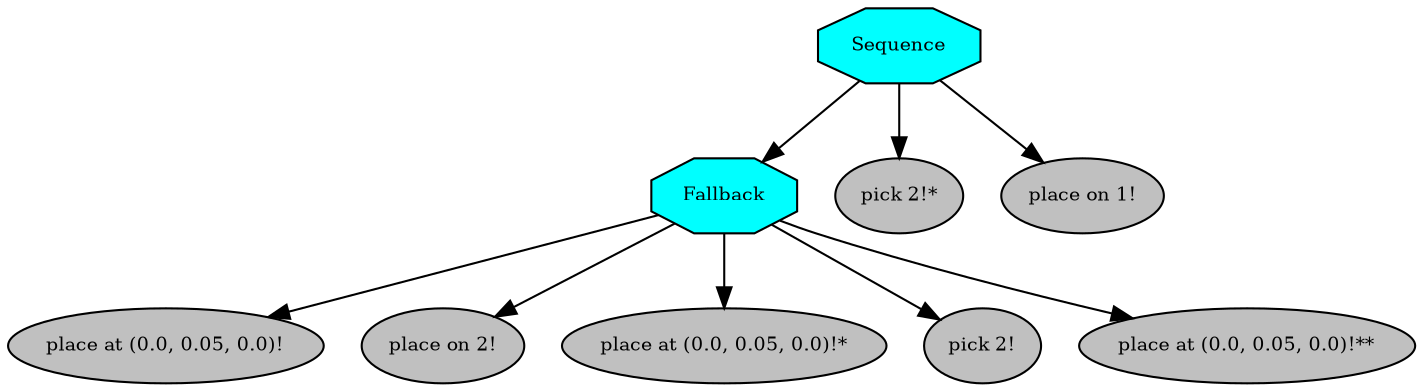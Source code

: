 digraph pastafarianism {
ordering=out;
graph [fontname="times-roman"];
node [fontname="times-roman"];
edge [fontname="times-roman"];
Sequence [fillcolor=cyan, fontcolor=black, fontsize=9, label=Sequence, shape=octagon, style=filled];
Fallback [fillcolor=cyan, fontcolor=black, fontsize=9, label=Fallback, shape=octagon, style=filled];
Sequence -> Fallback;
"place at (0.0, 0.05, 0.0)!" [fillcolor=gray, fontcolor=black, fontsize=9, label="place at (0.0, 0.05, 0.0)!", shape=ellipse, style=filled];
Fallback -> "place at (0.0, 0.05, 0.0)!";
"place on 2!" [fillcolor=gray, fontcolor=black, fontsize=9, label="place on 2!", shape=ellipse, style=filled];
Fallback -> "place on 2!";
"place at (0.0, 0.05, 0.0)!*" [fillcolor=gray, fontcolor=black, fontsize=9, label="place at (0.0, 0.05, 0.0)!*", shape=ellipse, style=filled];
Fallback -> "place at (0.0, 0.05, 0.0)!*";
"pick 2!" [fillcolor=gray, fontcolor=black, fontsize=9, label="pick 2!", shape=ellipse, style=filled];
Fallback -> "pick 2!";
"place at (0.0, 0.05, 0.0)!**" [fillcolor=gray, fontcolor=black, fontsize=9, label="place at (0.0, 0.05, 0.0)!**", shape=ellipse, style=filled];
Fallback -> "place at (0.0, 0.05, 0.0)!**";
"pick 2!*" [fillcolor=gray, fontcolor=black, fontsize=9, label="pick 2!*", shape=ellipse, style=filled];
Sequence -> "pick 2!*";
"place on 1!" [fillcolor=gray, fontcolor=black, fontsize=9, label="place on 1!", shape=ellipse, style=filled];
Sequence -> "place on 1!";
}

